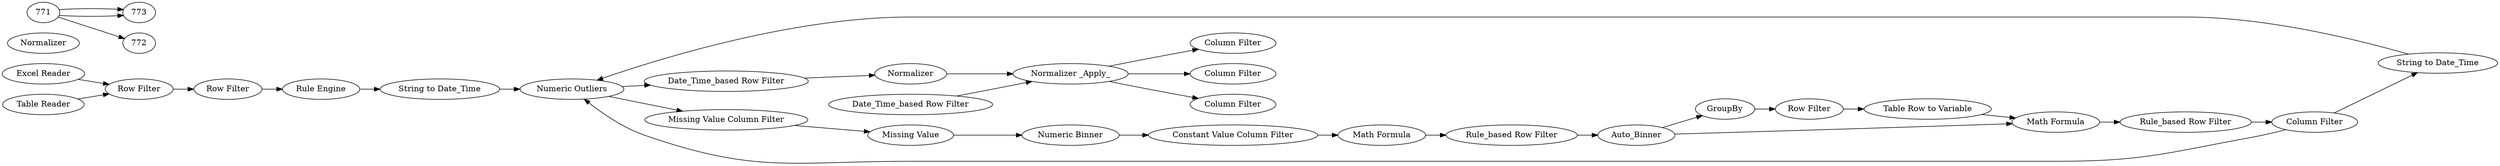 digraph {
	46 [label="Excel Reader"]
	16 [label=Normalizer]
	41 [label="Date_Time_based Row Filter"]
	42 [label="Date_Time_based Row Filter"]
	43 [label=Normalizer]
	44 [label="Normalizer _Apply_"]
	2 [label="Row Filter"]
	3 [label="Row Filter"]
	4 [label="Rule Engine"]
	33 [label="String to Date_Time"]
	34 [label="String to Date_Time"]
	35 [label=Joiner]
	38 [label="Column Auto Type Cast"]
	12 [label="Missing Value"]
	13 [label="Numeric Binner"]
	14 [label="Missing Value Column Filter"]
	15 [label="Constant Value Column Filter"]
	21 [label=Auto_Binner]
	22 [label=GroupBy]
	26 [label="Rule_based Row Filter"]
	27 [label="Row Filter"]
	30 [label="Math Formula"]
	35 [label="Numeric Outliers"]
	36 [label="Math Formula"]
	37 [label="Rule_based Row Filter"]
	38 [label="Column Filter"]
	40 [label="Table Row to Variable"]
	767 [label="Table Reader"]
	768 [label="Column Filter"]
	769 [label="Column Filter"]
	770 [label="Column Filter"]
	41 -> 43
	42 -> 44
	43 -> 44
	2 -> 3
	3 -> 4
	4 -> 34
	33 -> 35
	34 -> 35
	38 -> 33
	12 -> 13
	13 -> 15
	14 -> 12
	21 -> 22
	21 -> 30
	22 -> 27
	26 -> 38
	27 -> 40
	30 -> 26
	36 -> 37
	37 -> 21
	38 -> 35
	40 -> 30
	46 -> 2
	44 -> 768
	44 -> 769
	44 -> 770
	35 -> 14
	15 -> 36
	35 -> 41
	767 -> 2
	771 -> 773
	771 -> 773
	771 -> 772
	rankdir=LR
}
